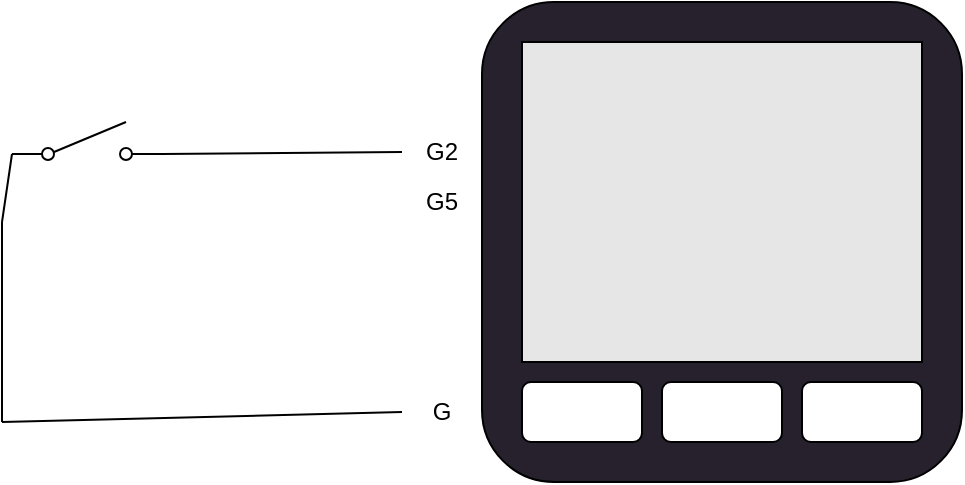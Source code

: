 <mxfile>
    <diagram id="DiiavK5yFw-ty4QAqrq6" name="ページ1">
        <mxGraphModel dx="1012" dy="718" grid="1" gridSize="10" guides="1" tooltips="1" connect="1" arrows="1" fold="1" page="1" pageScale="1" pageWidth="827" pageHeight="1169" math="0" shadow="0">
            <root>
                <mxCell id="0"/>
                <mxCell id="1" parent="0"/>
                <mxCell id="11" value="G2" style="text;strokeColor=none;align=center;fillColor=none;html=1;verticalAlign=middle;whiteSpace=wrap;rounded=0;movable=1;resizable=1;rotatable=1;deletable=1;editable=1;connectable=1;" vertex="1" parent="1">
                    <mxGeometry x="330" y="100" width="40" height="30" as="geometry"/>
                </mxCell>
                <mxCell id="12" value="G5" style="text;strokeColor=none;align=center;fillColor=none;html=1;verticalAlign=middle;whiteSpace=wrap;rounded=0;movable=1;resizable=1;rotatable=1;deletable=1;editable=1;connectable=1;" vertex="1" parent="1">
                    <mxGeometry x="330" y="125" width="40" height="30" as="geometry"/>
                </mxCell>
                <mxCell id="13" value="G" style="text;strokeColor=none;align=center;fillColor=none;html=1;verticalAlign=middle;whiteSpace=wrap;rounded=0;movable=1;resizable=1;rotatable=1;deletable=1;editable=1;connectable=1;" vertex="1" parent="1">
                    <mxGeometry x="330" y="230" width="40" height="30" as="geometry"/>
                </mxCell>
                <mxCell id="15" value="" style="group" vertex="1" connectable="0" parent="1">
                    <mxGeometry x="370" y="40" width="240" height="240" as="geometry"/>
                </mxCell>
                <mxCell id="2" value="" style="rounded=1;whiteSpace=wrap;html=1;fillColor=#26212c;movable=1;resizable=1;rotatable=1;deletable=1;editable=1;connectable=1;" parent="15" vertex="1">
                    <mxGeometry width="240" height="240" as="geometry"/>
                </mxCell>
                <mxCell id="3" value="" style="rounded=1;whiteSpace=wrap;html=1;fillColor=#FFFFFF;movable=1;resizable=1;rotatable=1;deletable=1;editable=1;connectable=1;" parent="15" vertex="1">
                    <mxGeometry x="20" y="190" width="60" height="30" as="geometry"/>
                </mxCell>
                <mxCell id="4" value="" style="rounded=1;whiteSpace=wrap;html=1;fillColor=#FFFFFF;movable=1;resizable=1;rotatable=1;deletable=1;editable=1;connectable=1;" parent="15" vertex="1">
                    <mxGeometry x="90" y="190" width="60" height="30" as="geometry"/>
                </mxCell>
                <mxCell id="5" value="" style="rounded=1;whiteSpace=wrap;html=1;fillColor=#FFFFFF;movable=1;resizable=1;rotatable=1;deletable=1;editable=1;connectable=1;" parent="15" vertex="1">
                    <mxGeometry x="160" y="190" width="60" height="30" as="geometry"/>
                </mxCell>
                <mxCell id="8" value="" style="rounded=0;whiteSpace=wrap;html=1;fillColor=#E6E6E6;movable=1;resizable=1;rotatable=1;deletable=1;editable=1;connectable=1;" parent="15" vertex="1">
                    <mxGeometry x="20" y="20" width="200" height="160" as="geometry"/>
                </mxCell>
                <mxCell id="24" style="edgeStyle=none;html=1;endArrow=none;endFill=0;" edge="1" parent="1">
                    <mxGeometry relative="1" as="geometry">
                        <mxPoint x="130" y="250" as="targetPoint"/>
                        <mxPoint x="130" y="150" as="sourcePoint"/>
                    </mxGeometry>
                </mxCell>
                <mxCell id="22" style="edgeStyle=none;html=1;exitX=0;exitY=0.5;exitDx=0;exitDy=0;exitPerimeter=0;entryX=0;entryY=0.54;entryDx=0;entryDy=0;entryPerimeter=0;endArrow=none;endFill=0;" edge="1" parent="1">
                    <mxGeometry relative="1" as="geometry">
                        <mxPoint x="210" y="115" as="sourcePoint"/>
                        <mxPoint x="210" y="114.15" as="targetPoint"/>
                    </mxGeometry>
                </mxCell>
                <mxCell id="26" style="edgeStyle=none;html=1;entryX=0;entryY=0.5;entryDx=0;entryDy=0;endArrow=none;endFill=0;" edge="1" parent="1" target="13">
                    <mxGeometry relative="1" as="geometry">
                        <mxPoint x="130" y="250" as="sourcePoint"/>
                    </mxGeometry>
                </mxCell>
                <mxCell id="31" style="edgeStyle=none;html=1;exitX=1;exitY=0.8;exitDx=0;exitDy=0;entryX=0;entryY=0.5;entryDx=0;entryDy=0;endArrow=none;endFill=0;" edge="1" parent="1" source="30" target="11">
                    <mxGeometry relative="1" as="geometry"/>
                </mxCell>
                <mxCell id="32" style="edgeStyle=none;html=1;exitX=0;exitY=0.8;exitDx=0;exitDy=0;endArrow=none;endFill=0;" edge="1" parent="1" source="30">
                    <mxGeometry relative="1" as="geometry">
                        <mxPoint x="130" y="150" as="targetPoint"/>
                    </mxGeometry>
                </mxCell>
                <mxCell id="30" value="" style="shape=mxgraph.electrical.electro-mechanical.singleSwitch;aspect=fixed;elSwitchState=off;" vertex="1" parent="1">
                    <mxGeometry x="135" y="100" width="75" height="20" as="geometry"/>
                </mxCell>
            </root>
        </mxGraphModel>
    </diagram>
</mxfile>